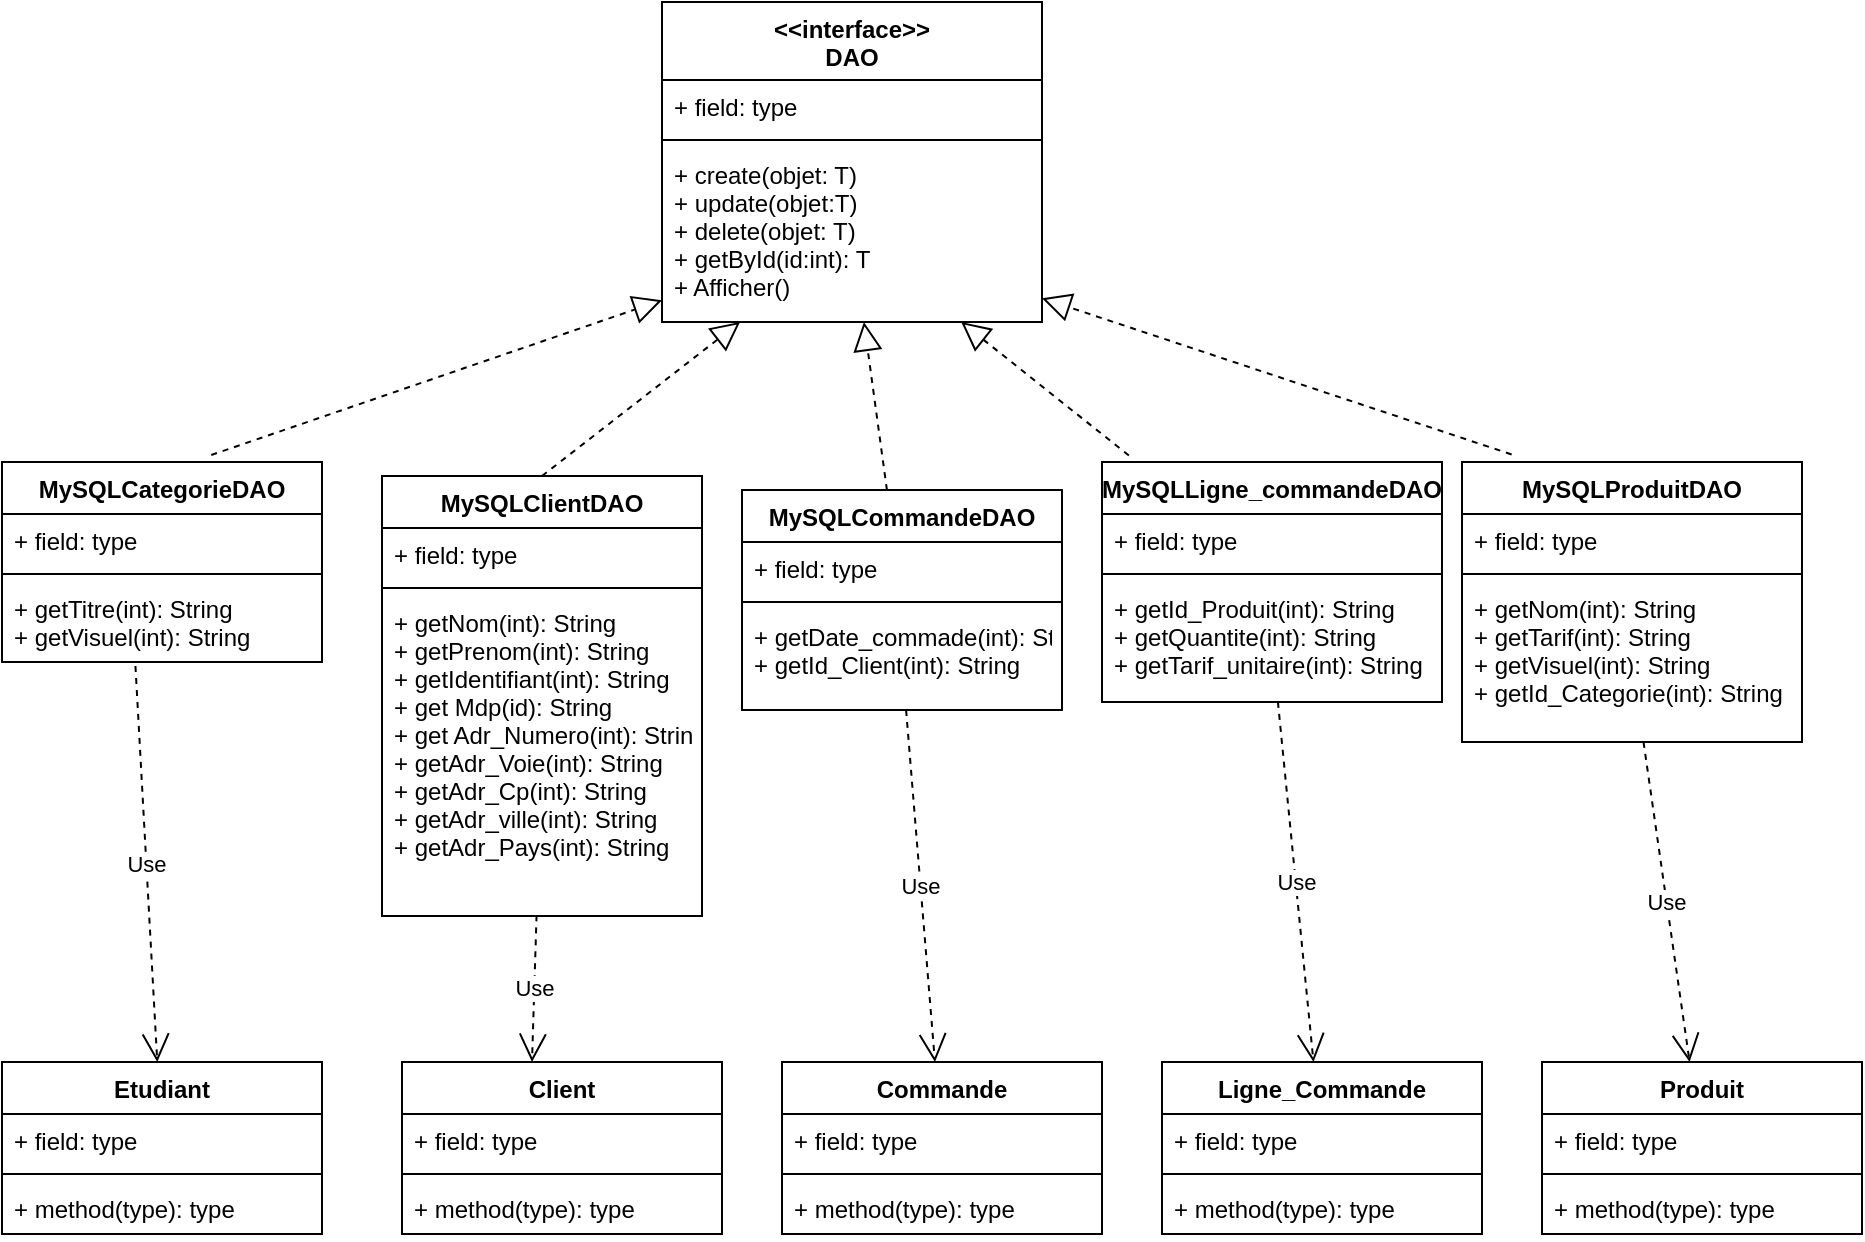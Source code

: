 <mxfile version="13.0.3" type="device"><diagram id="jIwVX2BNd3JlSh0qmQhz" name="Page-1"><mxGraphModel dx="1022" dy="537" grid="1" gridSize="10" guides="1" tooltips="1" connect="1" arrows="1" fold="1" page="1" pageScale="1" pageWidth="827" pageHeight="1169" math="0" shadow="0"><root><mxCell id="0"/><mxCell id="1" parent="0"/><mxCell id="TdiOUAyHfYp5Poc5kAui-17" value="MySQLCategorieDAO" style="swimlane;fontStyle=1;align=center;verticalAlign=top;childLayout=stackLayout;horizontal=1;startSize=26;horizontalStack=0;resizeParent=1;resizeParentMax=0;resizeLast=0;collapsible=1;marginBottom=0;" vertex="1" parent="1"><mxGeometry x="20" y="320" width="160" height="100" as="geometry"/></mxCell><mxCell id="TdiOUAyHfYp5Poc5kAui-18" value="+ field: type" style="text;strokeColor=none;fillColor=none;align=left;verticalAlign=top;spacingLeft=4;spacingRight=4;overflow=hidden;rotatable=0;points=[[0,0.5],[1,0.5]];portConstraint=eastwest;" vertex="1" parent="TdiOUAyHfYp5Poc5kAui-17"><mxGeometry y="26" width="160" height="26" as="geometry"/></mxCell><mxCell id="TdiOUAyHfYp5Poc5kAui-19" value="" style="line;strokeWidth=1;fillColor=none;align=left;verticalAlign=middle;spacingTop=-1;spacingLeft=3;spacingRight=3;rotatable=0;labelPosition=right;points=[];portConstraint=eastwest;" vertex="1" parent="TdiOUAyHfYp5Poc5kAui-17"><mxGeometry y="52" width="160" height="8" as="geometry"/></mxCell><mxCell id="TdiOUAyHfYp5Poc5kAui-20" value="+ getTitre(int): String&#10;+ getVisuel(int): String" style="text;strokeColor=none;fillColor=none;align=left;verticalAlign=top;spacingLeft=4;spacingRight=4;overflow=hidden;rotatable=0;points=[[0,0.5],[1,0.5]];portConstraint=eastwest;" vertex="1" parent="TdiOUAyHfYp5Poc5kAui-17"><mxGeometry y="60" width="160" height="40" as="geometry"/></mxCell><mxCell id="TdiOUAyHfYp5Poc5kAui-29" value="MySQLLigne_commandeDAO" style="swimlane;fontStyle=1;align=center;verticalAlign=top;childLayout=stackLayout;horizontal=1;startSize=26;horizontalStack=0;resizeParent=1;resizeParentMax=0;resizeLast=0;collapsible=1;marginBottom=0;" vertex="1" parent="1"><mxGeometry x="570" y="320" width="170" height="120" as="geometry"/></mxCell><mxCell id="TdiOUAyHfYp5Poc5kAui-30" value="+ field: type" style="text;strokeColor=none;fillColor=none;align=left;verticalAlign=top;spacingLeft=4;spacingRight=4;overflow=hidden;rotatable=0;points=[[0,0.5],[1,0.5]];portConstraint=eastwest;" vertex="1" parent="TdiOUAyHfYp5Poc5kAui-29"><mxGeometry y="26" width="170" height="26" as="geometry"/></mxCell><mxCell id="TdiOUAyHfYp5Poc5kAui-31" value="" style="line;strokeWidth=1;fillColor=none;align=left;verticalAlign=middle;spacingTop=-1;spacingLeft=3;spacingRight=3;rotatable=0;labelPosition=right;points=[];portConstraint=eastwest;" vertex="1" parent="TdiOUAyHfYp5Poc5kAui-29"><mxGeometry y="52" width="170" height="8" as="geometry"/></mxCell><mxCell id="TdiOUAyHfYp5Poc5kAui-32" value="+ getId_Produit(int): String&#10;+ getQuantite(int): String&#10;+ getTarif_unitaire(int): String" style="text;strokeColor=none;fillColor=none;align=left;verticalAlign=top;spacingLeft=4;spacingRight=4;overflow=hidden;rotatable=0;points=[[0,0.5],[1,0.5]];portConstraint=eastwest;" vertex="1" parent="TdiOUAyHfYp5Poc5kAui-29"><mxGeometry y="60" width="170" height="60" as="geometry"/></mxCell><mxCell id="TdiOUAyHfYp5Poc5kAui-33" value="MySQLProduitDAO" style="swimlane;fontStyle=1;align=center;verticalAlign=top;childLayout=stackLayout;horizontal=1;startSize=26;horizontalStack=0;resizeParent=1;resizeParentMax=0;resizeLast=0;collapsible=1;marginBottom=0;" vertex="1" parent="1"><mxGeometry x="750" y="320" width="170" height="140" as="geometry"/></mxCell><mxCell id="TdiOUAyHfYp5Poc5kAui-34" value="+ field: type" style="text;strokeColor=none;fillColor=none;align=left;verticalAlign=top;spacingLeft=4;spacingRight=4;overflow=hidden;rotatable=0;points=[[0,0.5],[1,0.5]];portConstraint=eastwest;" vertex="1" parent="TdiOUAyHfYp5Poc5kAui-33"><mxGeometry y="26" width="170" height="26" as="geometry"/></mxCell><mxCell id="TdiOUAyHfYp5Poc5kAui-35" value="" style="line;strokeWidth=1;fillColor=none;align=left;verticalAlign=middle;spacingTop=-1;spacingLeft=3;spacingRight=3;rotatable=0;labelPosition=right;points=[];portConstraint=eastwest;" vertex="1" parent="TdiOUAyHfYp5Poc5kAui-33"><mxGeometry y="52" width="170" height="8" as="geometry"/></mxCell><mxCell id="TdiOUAyHfYp5Poc5kAui-36" value="+ getNom(int): String&#10;+ getTarif(int): String&#10;+ getVisuel(int): String&#10;+ getId_Categorie(int): String" style="text;strokeColor=none;fillColor=none;align=left;verticalAlign=top;spacingLeft=4;spacingRight=4;overflow=hidden;rotatable=0;points=[[0,0.5],[1,0.5]];portConstraint=eastwest;" vertex="1" parent="TdiOUAyHfYp5Poc5kAui-33"><mxGeometry y="60" width="170" height="80" as="geometry"/></mxCell><mxCell id="TdiOUAyHfYp5Poc5kAui-37" value="" style="endArrow=block;dashed=1;endFill=0;endSize=12;html=1;exitX=0.654;exitY=-0.035;exitDx=0;exitDy=0;exitPerimeter=0;" edge="1" parent="1" source="TdiOUAyHfYp5Poc5kAui-17" target="TdiOUAyHfYp5Poc5kAui-16"><mxGeometry width="160" relative="1" as="geometry"><mxPoint x="330" y="270" as="sourcePoint"/><mxPoint x="490" y="270" as="targetPoint"/></mxGeometry></mxCell><mxCell id="TdiOUAyHfYp5Poc5kAui-38" value="" style="endArrow=block;dashed=1;endFill=0;endSize=12;html=1;exitX=0.5;exitY=0;exitDx=0;exitDy=0;" edge="1" parent="1" source="TdiOUAyHfYp5Poc5kAui-48" target="TdiOUAyHfYp5Poc5kAui-16"><mxGeometry width="160" relative="1" as="geometry"><mxPoint x="306.08" y="318.74" as="sourcePoint"/><mxPoint x="360" y="200" as="targetPoint"/></mxGeometry></mxCell><mxCell id="TdiOUAyHfYp5Poc5kAui-39" value="" style="endArrow=block;dashed=1;endFill=0;endSize=12;html=1;" edge="1" parent="1" source="TdiOUAyHfYp5Poc5kAui-52" target="TdiOUAyHfYp5Poc5kAui-16"><mxGeometry width="160" relative="1" as="geometry"><mxPoint x="444.72" y="319.552" as="sourcePoint"/><mxPoint x="360.73" y="215.655" as="targetPoint"/></mxGeometry></mxCell><mxCell id="TdiOUAyHfYp5Poc5kAui-40" value="" style="endArrow=block;dashed=1;endFill=0;endSize=12;html=1;exitX=0.079;exitY=-0.027;exitDx=0;exitDy=0;exitPerimeter=0;" edge="1" parent="1" source="TdiOUAyHfYp5Poc5kAui-29" target="TdiOUAyHfYp5Poc5kAui-16"><mxGeometry width="160" relative="1" as="geometry"><mxPoint x="330" y="270" as="sourcePoint"/><mxPoint x="490" y="270" as="targetPoint"/></mxGeometry></mxCell><mxCell id="TdiOUAyHfYp5Poc5kAui-41" value="" style="endArrow=block;dashed=1;endFill=0;endSize=12;html=1;exitX=0.146;exitY=-0.027;exitDx=0;exitDy=0;exitPerimeter=0;" edge="1" parent="1" source="TdiOUAyHfYp5Poc5kAui-33" target="TdiOUAyHfYp5Poc5kAui-16"><mxGeometry width="160" relative="1" as="geometry"><mxPoint x="326.08" y="338.968" as="sourcePoint"/><mxPoint x="370.73" y="225.655" as="targetPoint"/></mxGeometry></mxCell><mxCell id="TdiOUAyHfYp5Poc5kAui-48" value="MySQLClientDAO" style="swimlane;fontStyle=1;align=center;verticalAlign=top;childLayout=stackLayout;horizontal=1;startSize=26;horizontalStack=0;resizeParent=1;resizeParentMax=0;resizeLast=0;collapsible=1;marginBottom=0;" vertex="1" parent="1"><mxGeometry x="210" y="327" width="160" height="220" as="geometry"/></mxCell><mxCell id="TdiOUAyHfYp5Poc5kAui-49" value="+ field: type" style="text;strokeColor=none;fillColor=none;align=left;verticalAlign=top;spacingLeft=4;spacingRight=4;overflow=hidden;rotatable=0;points=[[0,0.5],[1,0.5]];portConstraint=eastwest;" vertex="1" parent="TdiOUAyHfYp5Poc5kAui-48"><mxGeometry y="26" width="160" height="26" as="geometry"/></mxCell><mxCell id="TdiOUAyHfYp5Poc5kAui-50" value="" style="line;strokeWidth=1;fillColor=none;align=left;verticalAlign=middle;spacingTop=-1;spacingLeft=3;spacingRight=3;rotatable=0;labelPosition=right;points=[];portConstraint=eastwest;" vertex="1" parent="TdiOUAyHfYp5Poc5kAui-48"><mxGeometry y="52" width="160" height="8" as="geometry"/></mxCell><mxCell id="TdiOUAyHfYp5Poc5kAui-51" value="+ getNom(int): String&#10;+ getPrenom(int): String&#10;+ getIdentifiant(int): String&#10;+ get Mdp(id): String&#10;+ get Adr_Numero(int): String&#10;+ getAdr_Voie(int): String&#10;+ getAdr_Cp(int): String&#10;+ getAdr_ville(int): String&#10;+ getAdr_Pays(int): String" style="text;strokeColor=none;fillColor=none;align=left;verticalAlign=top;spacingLeft=4;spacingRight=4;overflow=hidden;rotatable=0;points=[[0,0.5],[1,0.5]];portConstraint=eastwest;" vertex="1" parent="TdiOUAyHfYp5Poc5kAui-48"><mxGeometry y="60" width="160" height="160" as="geometry"/></mxCell><mxCell id="TdiOUAyHfYp5Poc5kAui-52" value="MySQLCommandeDAO" style="swimlane;fontStyle=1;align=center;verticalAlign=top;childLayout=stackLayout;horizontal=1;startSize=26;horizontalStack=0;resizeParent=1;resizeParentMax=0;resizeLast=0;collapsible=1;marginBottom=0;" vertex="1" parent="1"><mxGeometry x="390" y="334" width="160" height="110" as="geometry"/></mxCell><mxCell id="TdiOUAyHfYp5Poc5kAui-53" value="+ field: type" style="text;strokeColor=none;fillColor=none;align=left;verticalAlign=top;spacingLeft=4;spacingRight=4;overflow=hidden;rotatable=0;points=[[0,0.5],[1,0.5]];portConstraint=eastwest;" vertex="1" parent="TdiOUAyHfYp5Poc5kAui-52"><mxGeometry y="26" width="160" height="26" as="geometry"/></mxCell><mxCell id="TdiOUAyHfYp5Poc5kAui-54" value="" style="line;strokeWidth=1;fillColor=none;align=left;verticalAlign=middle;spacingTop=-1;spacingLeft=3;spacingRight=3;rotatable=0;labelPosition=right;points=[];portConstraint=eastwest;" vertex="1" parent="TdiOUAyHfYp5Poc5kAui-52"><mxGeometry y="52" width="160" height="8" as="geometry"/></mxCell><mxCell id="TdiOUAyHfYp5Poc5kAui-55" value="+ getDate_commade(int): String&#10;+ getId_Client(int): String" style="text;strokeColor=none;fillColor=none;align=left;verticalAlign=top;spacingLeft=4;spacingRight=4;overflow=hidden;rotatable=0;points=[[0,0.5],[1,0.5]];portConstraint=eastwest;" vertex="1" parent="TdiOUAyHfYp5Poc5kAui-52"><mxGeometry y="60" width="160" height="50" as="geometry"/></mxCell><mxCell id="TdiOUAyHfYp5Poc5kAui-13" value="&lt;&lt;interface&gt;&gt;&#10;DAO" style="swimlane;fontStyle=1;align=center;verticalAlign=top;childLayout=stackLayout;horizontal=1;startSize=39;horizontalStack=0;resizeParent=1;resizeParentMax=0;resizeLast=0;collapsible=1;marginBottom=0;" vertex="1" parent="1"><mxGeometry x="350" y="90" width="190" height="160" as="geometry"/></mxCell><mxCell id="TdiOUAyHfYp5Poc5kAui-14" value="+ field: type" style="text;strokeColor=none;fillColor=none;align=left;verticalAlign=top;spacingLeft=4;spacingRight=4;overflow=hidden;rotatable=0;points=[[0,0.5],[1,0.5]];portConstraint=eastwest;" vertex="1" parent="TdiOUAyHfYp5Poc5kAui-13"><mxGeometry y="39" width="190" height="26" as="geometry"/></mxCell><mxCell id="TdiOUAyHfYp5Poc5kAui-15" value="" style="line;strokeWidth=1;fillColor=none;align=left;verticalAlign=middle;spacingTop=-1;spacingLeft=3;spacingRight=3;rotatable=0;labelPosition=right;points=[];portConstraint=eastwest;" vertex="1" parent="TdiOUAyHfYp5Poc5kAui-13"><mxGeometry y="65" width="190" height="8" as="geometry"/></mxCell><mxCell id="TdiOUAyHfYp5Poc5kAui-16" value="+ create(objet: T)&#10;+ update(objet:T)&#10;+ delete(objet: T)&#10;+ getById(id:int): T&#10;+ Afficher()" style="text;strokeColor=none;fillColor=none;align=left;verticalAlign=top;spacingLeft=4;spacingRight=4;overflow=hidden;rotatable=0;points=[[0,0.5],[1,0.5]];portConstraint=eastwest;" vertex="1" parent="TdiOUAyHfYp5Poc5kAui-13"><mxGeometry y="73" width="190" height="87" as="geometry"/></mxCell><mxCell id="TdiOUAyHfYp5Poc5kAui-56" value="Etudiant" style="swimlane;fontStyle=1;align=center;verticalAlign=top;childLayout=stackLayout;horizontal=1;startSize=26;horizontalStack=0;resizeParent=1;resizeParentMax=0;resizeLast=0;collapsible=1;marginBottom=0;" vertex="1" parent="1"><mxGeometry x="20" y="620" width="160" height="86" as="geometry"/></mxCell><mxCell id="TdiOUAyHfYp5Poc5kAui-57" value="+ field: type" style="text;strokeColor=none;fillColor=none;align=left;verticalAlign=top;spacingLeft=4;spacingRight=4;overflow=hidden;rotatable=0;points=[[0,0.5],[1,0.5]];portConstraint=eastwest;" vertex="1" parent="TdiOUAyHfYp5Poc5kAui-56"><mxGeometry y="26" width="160" height="26" as="geometry"/></mxCell><mxCell id="TdiOUAyHfYp5Poc5kAui-58" value="" style="line;strokeWidth=1;fillColor=none;align=left;verticalAlign=middle;spacingTop=-1;spacingLeft=3;spacingRight=3;rotatable=0;labelPosition=right;points=[];portConstraint=eastwest;" vertex="1" parent="TdiOUAyHfYp5Poc5kAui-56"><mxGeometry y="52" width="160" height="8" as="geometry"/></mxCell><mxCell id="TdiOUAyHfYp5Poc5kAui-59" value="+ method(type): type" style="text;strokeColor=none;fillColor=none;align=left;verticalAlign=top;spacingLeft=4;spacingRight=4;overflow=hidden;rotatable=0;points=[[0,0.5],[1,0.5]];portConstraint=eastwest;" vertex="1" parent="TdiOUAyHfYp5Poc5kAui-56"><mxGeometry y="60" width="160" height="26" as="geometry"/></mxCell><mxCell id="TdiOUAyHfYp5Poc5kAui-60" value="Client" style="swimlane;fontStyle=1;align=center;verticalAlign=top;childLayout=stackLayout;horizontal=1;startSize=26;horizontalStack=0;resizeParent=1;resizeParentMax=0;resizeLast=0;collapsible=1;marginBottom=0;" vertex="1" parent="1"><mxGeometry x="220" y="620" width="160" height="86" as="geometry"/></mxCell><mxCell id="TdiOUAyHfYp5Poc5kAui-61" value="+ field: type" style="text;strokeColor=none;fillColor=none;align=left;verticalAlign=top;spacingLeft=4;spacingRight=4;overflow=hidden;rotatable=0;points=[[0,0.5],[1,0.5]];portConstraint=eastwest;" vertex="1" parent="TdiOUAyHfYp5Poc5kAui-60"><mxGeometry y="26" width="160" height="26" as="geometry"/></mxCell><mxCell id="TdiOUAyHfYp5Poc5kAui-62" value="" style="line;strokeWidth=1;fillColor=none;align=left;verticalAlign=middle;spacingTop=-1;spacingLeft=3;spacingRight=3;rotatable=0;labelPosition=right;points=[];portConstraint=eastwest;" vertex="1" parent="TdiOUAyHfYp5Poc5kAui-60"><mxGeometry y="52" width="160" height="8" as="geometry"/></mxCell><mxCell id="TdiOUAyHfYp5Poc5kAui-63" value="+ method(type): type" style="text;strokeColor=none;fillColor=none;align=left;verticalAlign=top;spacingLeft=4;spacingRight=4;overflow=hidden;rotatable=0;points=[[0,0.5],[1,0.5]];portConstraint=eastwest;" vertex="1" parent="TdiOUAyHfYp5Poc5kAui-60"><mxGeometry y="60" width="160" height="26" as="geometry"/></mxCell><mxCell id="TdiOUAyHfYp5Poc5kAui-64" value="Commande" style="swimlane;fontStyle=1;align=center;verticalAlign=top;childLayout=stackLayout;horizontal=1;startSize=26;horizontalStack=0;resizeParent=1;resizeParentMax=0;resizeLast=0;collapsible=1;marginBottom=0;" vertex="1" parent="1"><mxGeometry x="410" y="620" width="160" height="86" as="geometry"/></mxCell><mxCell id="TdiOUAyHfYp5Poc5kAui-65" value="+ field: type" style="text;strokeColor=none;fillColor=none;align=left;verticalAlign=top;spacingLeft=4;spacingRight=4;overflow=hidden;rotatable=0;points=[[0,0.5],[1,0.5]];portConstraint=eastwest;" vertex="1" parent="TdiOUAyHfYp5Poc5kAui-64"><mxGeometry y="26" width="160" height="26" as="geometry"/></mxCell><mxCell id="TdiOUAyHfYp5Poc5kAui-66" value="" style="line;strokeWidth=1;fillColor=none;align=left;verticalAlign=middle;spacingTop=-1;spacingLeft=3;spacingRight=3;rotatable=0;labelPosition=right;points=[];portConstraint=eastwest;" vertex="1" parent="TdiOUAyHfYp5Poc5kAui-64"><mxGeometry y="52" width="160" height="8" as="geometry"/></mxCell><mxCell id="TdiOUAyHfYp5Poc5kAui-67" value="+ method(type): type" style="text;strokeColor=none;fillColor=none;align=left;verticalAlign=top;spacingLeft=4;spacingRight=4;overflow=hidden;rotatable=0;points=[[0,0.5],[1,0.5]];portConstraint=eastwest;" vertex="1" parent="TdiOUAyHfYp5Poc5kAui-64"><mxGeometry y="60" width="160" height="26" as="geometry"/></mxCell><mxCell id="TdiOUAyHfYp5Poc5kAui-68" value="Ligne_Commande" style="swimlane;fontStyle=1;align=center;verticalAlign=top;childLayout=stackLayout;horizontal=1;startSize=26;horizontalStack=0;resizeParent=1;resizeParentMax=0;resizeLast=0;collapsible=1;marginBottom=0;" vertex="1" parent="1"><mxGeometry x="600" y="620" width="160" height="86" as="geometry"/></mxCell><mxCell id="TdiOUAyHfYp5Poc5kAui-69" value="+ field: type" style="text;strokeColor=none;fillColor=none;align=left;verticalAlign=top;spacingLeft=4;spacingRight=4;overflow=hidden;rotatable=0;points=[[0,0.5],[1,0.5]];portConstraint=eastwest;" vertex="1" parent="TdiOUAyHfYp5Poc5kAui-68"><mxGeometry y="26" width="160" height="26" as="geometry"/></mxCell><mxCell id="TdiOUAyHfYp5Poc5kAui-70" value="" style="line;strokeWidth=1;fillColor=none;align=left;verticalAlign=middle;spacingTop=-1;spacingLeft=3;spacingRight=3;rotatable=0;labelPosition=right;points=[];portConstraint=eastwest;" vertex="1" parent="TdiOUAyHfYp5Poc5kAui-68"><mxGeometry y="52" width="160" height="8" as="geometry"/></mxCell><mxCell id="TdiOUAyHfYp5Poc5kAui-71" value="+ method(type): type" style="text;strokeColor=none;fillColor=none;align=left;verticalAlign=top;spacingLeft=4;spacingRight=4;overflow=hidden;rotatable=0;points=[[0,0.5],[1,0.5]];portConstraint=eastwest;" vertex="1" parent="TdiOUAyHfYp5Poc5kAui-68"><mxGeometry y="60" width="160" height="26" as="geometry"/></mxCell><mxCell id="TdiOUAyHfYp5Poc5kAui-72" value="Produit" style="swimlane;fontStyle=1;align=center;verticalAlign=top;childLayout=stackLayout;horizontal=1;startSize=26;horizontalStack=0;resizeParent=1;resizeParentMax=0;resizeLast=0;collapsible=1;marginBottom=0;" vertex="1" parent="1"><mxGeometry x="790" y="620" width="160" height="86" as="geometry"/></mxCell><mxCell id="TdiOUAyHfYp5Poc5kAui-73" value="+ field: type" style="text;strokeColor=none;fillColor=none;align=left;verticalAlign=top;spacingLeft=4;spacingRight=4;overflow=hidden;rotatable=0;points=[[0,0.5],[1,0.5]];portConstraint=eastwest;" vertex="1" parent="TdiOUAyHfYp5Poc5kAui-72"><mxGeometry y="26" width="160" height="26" as="geometry"/></mxCell><mxCell id="TdiOUAyHfYp5Poc5kAui-74" value="" style="line;strokeWidth=1;fillColor=none;align=left;verticalAlign=middle;spacingTop=-1;spacingLeft=3;spacingRight=3;rotatable=0;labelPosition=right;points=[];portConstraint=eastwest;" vertex="1" parent="TdiOUAyHfYp5Poc5kAui-72"><mxGeometry y="52" width="160" height="8" as="geometry"/></mxCell><mxCell id="TdiOUAyHfYp5Poc5kAui-75" value="+ method(type): type" style="text;strokeColor=none;fillColor=none;align=left;verticalAlign=top;spacingLeft=4;spacingRight=4;overflow=hidden;rotatable=0;points=[[0,0.5],[1,0.5]];portConstraint=eastwest;" vertex="1" parent="TdiOUAyHfYp5Poc5kAui-72"><mxGeometry y="60" width="160" height="26" as="geometry"/></mxCell><mxCell id="TdiOUAyHfYp5Poc5kAui-76" value="Use" style="endArrow=open;endSize=12;dashed=1;html=1;exitX=0.417;exitY=1.05;exitDx=0;exitDy=0;exitPerimeter=0;" edge="1" parent="1" source="TdiOUAyHfYp5Poc5kAui-20" target="TdiOUAyHfYp5Poc5kAui-56"><mxGeometry width="160" relative="1" as="geometry"><mxPoint x="390" y="520" as="sourcePoint"/><mxPoint x="550" y="520" as="targetPoint"/></mxGeometry></mxCell><mxCell id="TdiOUAyHfYp5Poc5kAui-77" value="Use" style="endArrow=open;endSize=12;dashed=1;html=1;exitX=0.483;exitY=0.998;exitDx=0;exitDy=0;exitPerimeter=0;" edge="1" parent="1" source="TdiOUAyHfYp5Poc5kAui-51"><mxGeometry width="160" relative="1" as="geometry"><mxPoint x="390" y="520" as="sourcePoint"/><mxPoint x="285" y="620" as="targetPoint"/></mxGeometry></mxCell><mxCell id="TdiOUAyHfYp5Poc5kAui-78" value="Use" style="endArrow=open;endSize=12;dashed=1;html=1;" edge="1" parent="1" source="TdiOUAyHfYp5Poc5kAui-55" target="TdiOUAyHfYp5Poc5kAui-64"><mxGeometry width="160" relative="1" as="geometry"><mxPoint x="390" y="520" as="sourcePoint"/><mxPoint x="550" y="520" as="targetPoint"/></mxGeometry></mxCell><mxCell id="TdiOUAyHfYp5Poc5kAui-79" value="Use" style="endArrow=open;endSize=12;dashed=1;html=1;" edge="1" parent="1" source="TdiOUAyHfYp5Poc5kAui-32" target="TdiOUAyHfYp5Poc5kAui-68"><mxGeometry width="160" relative="1" as="geometry"><mxPoint x="390" y="520" as="sourcePoint"/><mxPoint x="550" y="520" as="targetPoint"/></mxGeometry></mxCell><mxCell id="TdiOUAyHfYp5Poc5kAui-80" value="Use" style="endArrow=open;endSize=12;dashed=1;html=1;" edge="1" parent="1" source="TdiOUAyHfYp5Poc5kAui-36" target="TdiOUAyHfYp5Poc5kAui-72"><mxGeometry width="160" relative="1" as="geometry"><mxPoint x="390" y="520" as="sourcePoint"/><mxPoint x="550" y="520" as="targetPoint"/></mxGeometry></mxCell></root></mxGraphModel></diagram></mxfile>